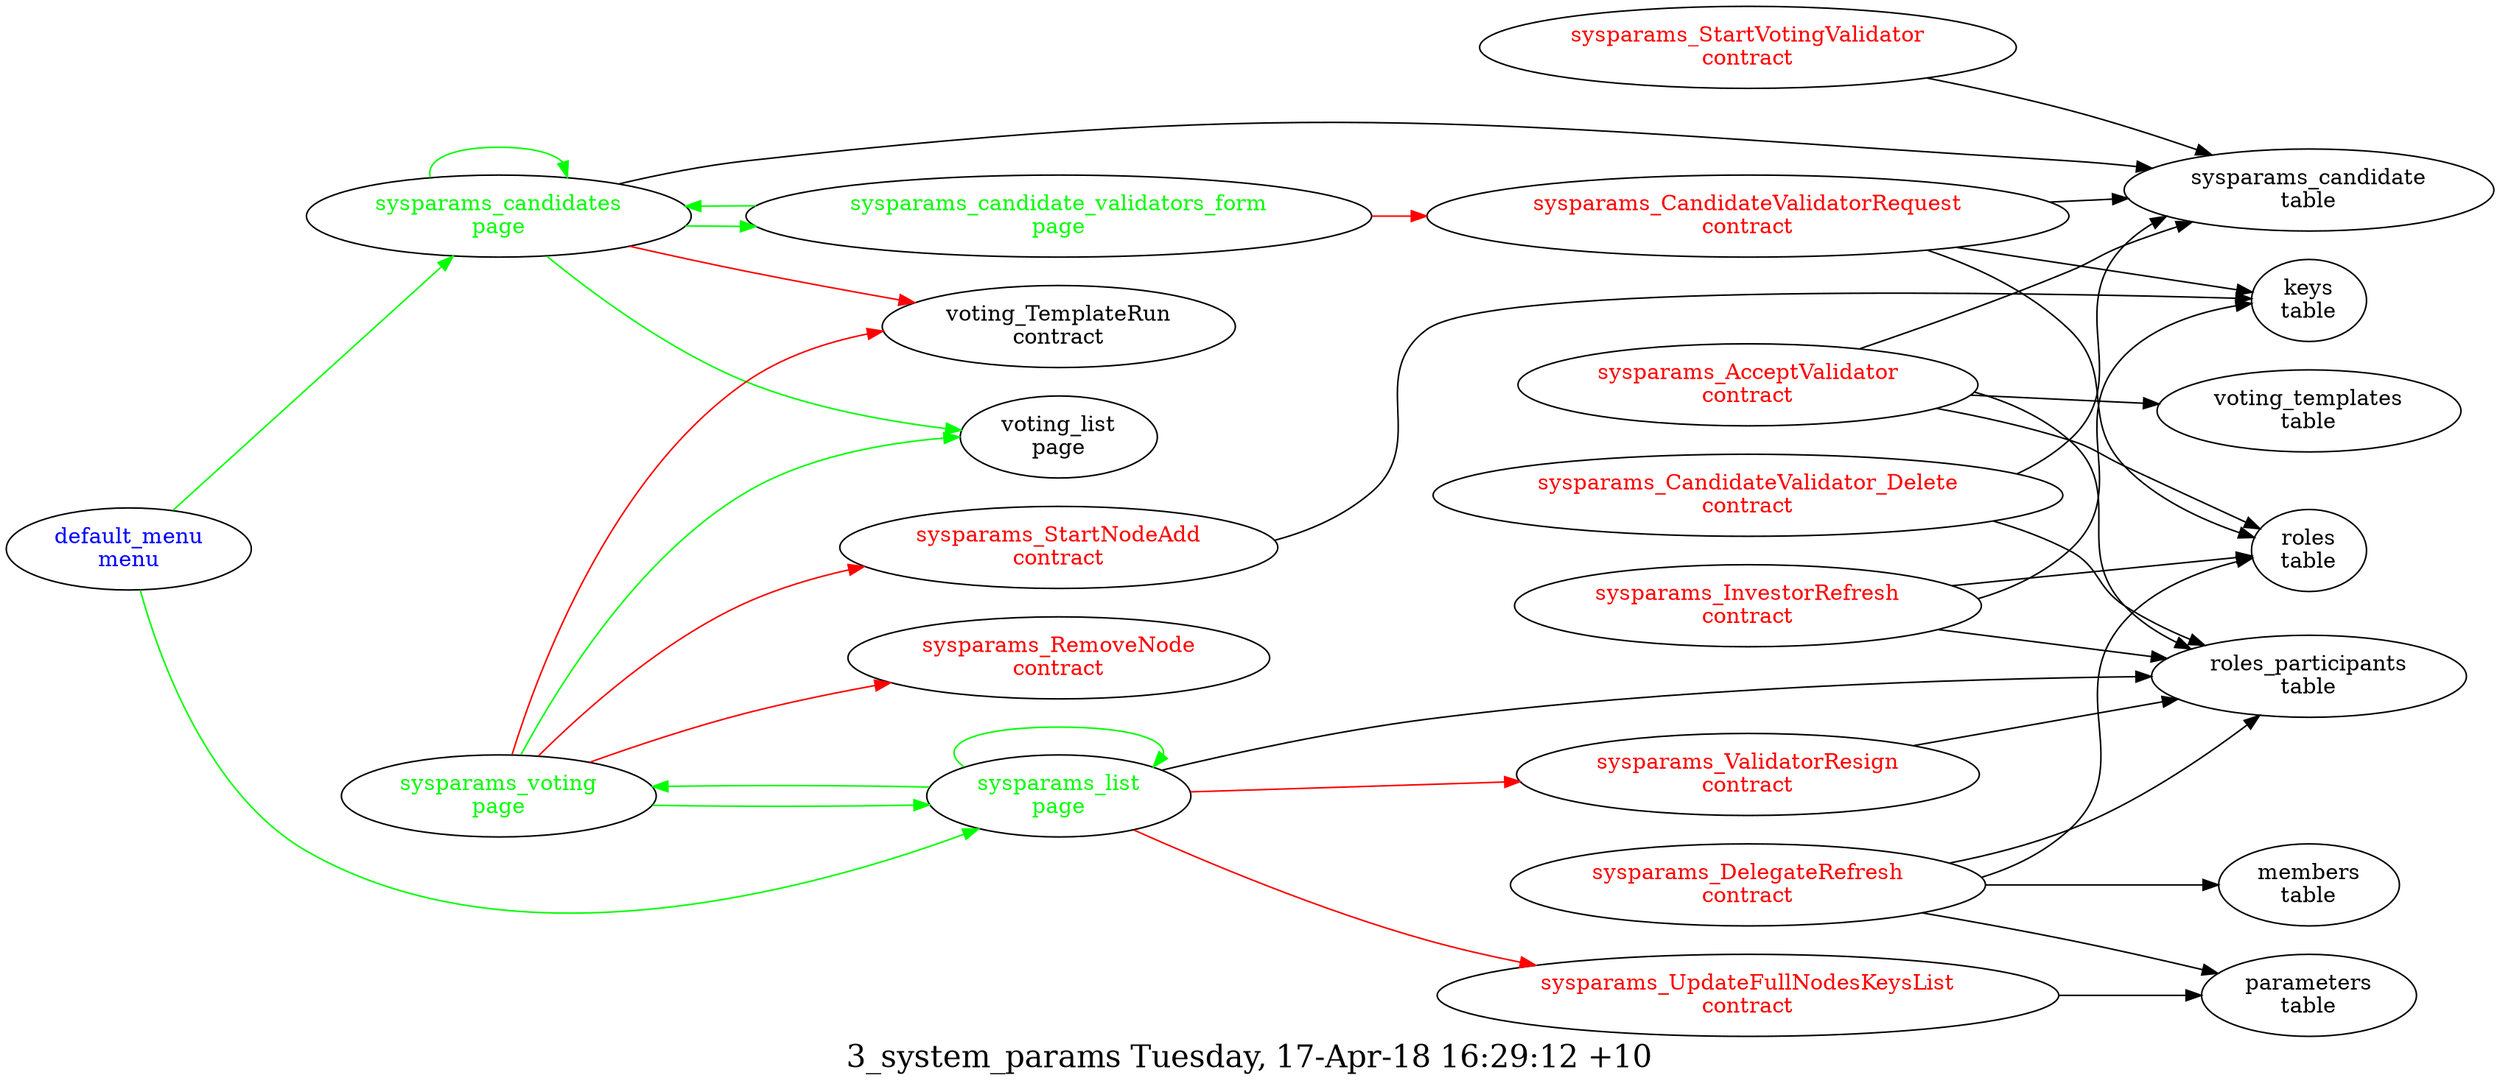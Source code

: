 digraph G {
fontsize="20.0";
label="3_system_params Tuesday, 17-Apr-18 16:29:12 +10";
rankdir=LR;
"sysparams_AcceptValidator\ncontract" -> "voting_templates\ntable"
"sysparams_AcceptValidator\ncontract" -> "sysparams_candidate\ntable"
"sysparams_AcceptValidator\ncontract" -> "roles_participants\ntable"
"sysparams_AcceptValidator\ncontract" -> "roles\ntable"
"sysparams_AcceptValidator\ncontract" [fontcolor=red, group=contracts];
"sysparams_CandidateValidatorRequest\ncontract" -> "keys\ntable"
"sysparams_CandidateValidatorRequest\ncontract" -> "roles\ntable"
"sysparams_CandidateValidatorRequest\ncontract" -> "sysparams_candidate\ntable"
"sysparams_CandidateValidatorRequest\ncontract" [fontcolor=red, group=contracts];
"sysparams_CandidateValidator_Delete\ncontract" -> "sysparams_candidate\ntable"
"sysparams_CandidateValidator_Delete\ncontract" -> "roles_participants\ntable"
"sysparams_CandidateValidator_Delete\ncontract" [fontcolor=red, group=contracts];
"sysparams_DelegateRefresh\ncontract" -> "roles\ntable"
"sysparams_DelegateRefresh\ncontract" -> "parameters\ntable"
"sysparams_DelegateRefresh\ncontract" -> "roles_participants\ntable"
"sysparams_DelegateRefresh\ncontract" -> "members\ntable"
"sysparams_DelegateRefresh\ncontract" [fontcolor=red, group=contracts];
"sysparams_InvestorRefresh\ncontract" -> "roles\ntable"
"sysparams_InvestorRefresh\ncontract" -> "keys\ntable"
"sysparams_InvestorRefresh\ncontract" -> "roles_participants\ntable"
"sysparams_InvestorRefresh\ncontract" [fontcolor=red, group=contracts];
"sysparams_RemoveNode\ncontract" [fontcolor=red, group=contracts];
"sysparams_StartNodeAdd\ncontract" -> "keys\ntable"
"sysparams_StartNodeAdd\ncontract" [fontcolor=red, group=contracts];
"sysparams_StartVotingValidator\ncontract" -> "sysparams_candidate\ntable"
"sysparams_StartVotingValidator\ncontract" [fontcolor=red, group=contracts];
"sysparams_UpdateFullNodesKeysList\ncontract" -> "parameters\ntable"
"sysparams_UpdateFullNodesKeysList\ncontract" [fontcolor=red, group=contracts];
"sysparams_ValidatorResign\ncontract" -> "roles_participants\ntable"
"sysparams_ValidatorResign\ncontract" [fontcolor=red, group=contracts];
"default_menu\nmenu" -> "sysparams_list\npage"  [ color=green ]
"default_menu\nmenu" -> "sysparams_candidates\npage"  [ color=green ]
"default_menu\nmenu" [fontcolor=blue, group=menus];
"sysparams_candidate_validators_form\npage" -> "sysparams_CandidateValidatorRequest\ncontract"  [ color=red ]
"sysparams_candidate_validators_form\npage" -> "sysparams_candidates\npage"  [ color=green ]
"sysparams_candidate_validators_form\npage" [fontcolor=green, group=pages];
"sysparams_candidates\npage" -> "voting_TemplateRun\ncontract"  [ color=red ]
"sysparams_candidates\npage" -> "sysparams_candidate\ntable"
"sysparams_candidates\npage" -> "voting_list\npage"  [ color=green ]
"sysparams_candidates\npage" -> "sysparams_candidates\npage"  [ color=green ]
"sysparams_candidates\npage" -> "sysparams_candidate_validators_form\npage"  [ color=green ]
"sysparams_candidates\npage" [fontcolor=green, group=pages];
"sysparams_list\npage" -> "sysparams_UpdateFullNodesKeysList\ncontract"  [ color=red ]
"sysparams_list\npage" -> "sysparams_ValidatorResign\ncontract"  [ color=red ]
"sysparams_list\npage" -> "roles_participants\ntable"
"sysparams_list\npage" -> "sysparams_voting\npage"  [ color=green ]
"sysparams_list\npage" -> "sysparams_list\npage"  [ color=green ]
"sysparams_list\npage" [fontcolor=green, group=pages];
"sysparams_voting\npage" -> "sysparams_StartNodeAdd\ncontract"  [ color=red ]
"sysparams_voting\npage" -> "sysparams_RemoveNode\ncontract"  [ color=red ]
"sysparams_voting\npage" -> "voting_TemplateRun\ncontract"  [ color=red ]
"sysparams_voting\npage" -> "sysparams_list\npage"  [ color=green ]
"sysparams_voting\npage" -> "voting_list\npage"  [ color=green ]
"sysparams_voting\npage" [fontcolor=green, group=pages];
"sysparams_candidate\ntable" [group=tables];
}
